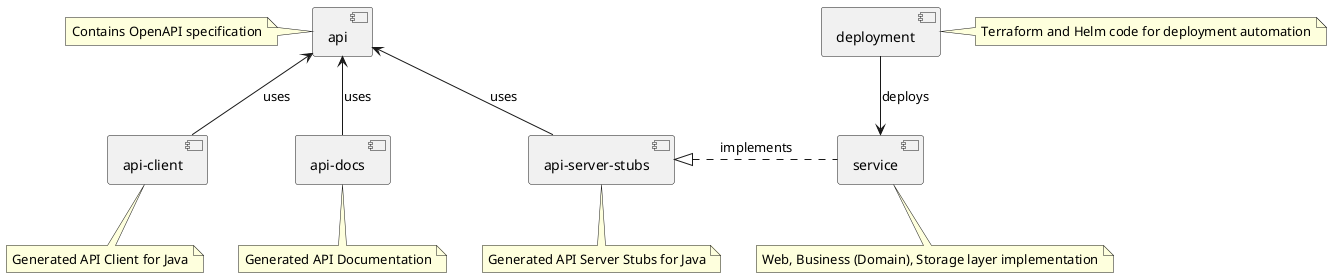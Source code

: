 @startuml

[api-client] -up-> [api] : uses
[api-docs] -up-> [api] : uses
[api-server-stubs] -up-> [api] : uses
[service] .left.|> [api-server-stubs] : implements
[deployment] --> [service] : deploys

note left of [api]
    Contains OpenAPI specification
end note

note bottom of [api-client]
    Generated API Client for Java
end note

note bottom of [api-docs]
    Generated API Documentation
end note

note bottom of [api-server-stubs]
    Generated API Server Stubs for Java
end note

note bottom of [service]
    Web, Business (Domain), Storage layer implementation
end note

note right of [deployment]
    Terraform and Helm code for deployment automation
end note

@enduml